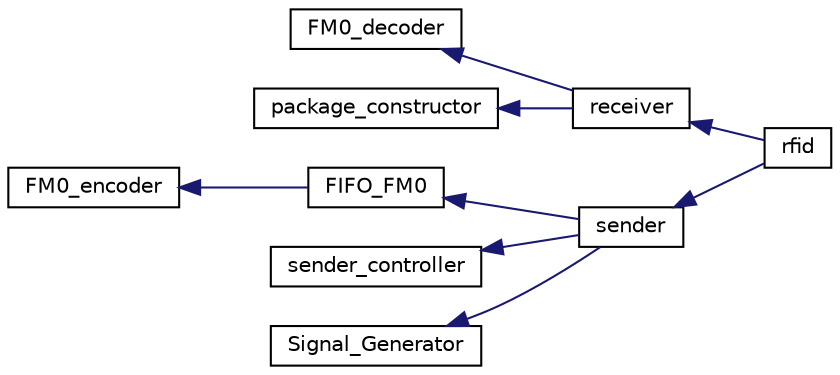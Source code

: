 digraph "Graphical Class Hierarchy"
{
 // LATEX_PDF_SIZE
  edge [fontname="Helvetica",fontsize="10",labelfontname="Helvetica",labelfontsize="10"];
  node [fontname="Helvetica",fontsize="10",shape=record];
  rankdir="LR";
  Node10 [label="FM0_decoder",height=0.2,width=0.4,color="black", fillcolor="white", style="filled",URL="$class_f_m0__decoder.html",tooltip="This component decodes the packets received from the TAG that have been encoded with FM0 encoding."];
  Node10 -> Node6 [dir="back",color="midnightblue",fontsize="10",style="solid",fontname="Helvetica"];
  Node6 [label="receiver",height=0.2,width=0.4,color="black", fillcolor="white", style="filled",URL="$classreceiver.html",tooltip="This component receives the encoded data from the TAG (DUT), decoding and sending them back to the NI..."];
  Node6 -> Node2 [dir="back",color="midnightblue",fontsize="10",style="solid",fontname="Helvetica"];
  Node2 [label="rfid",height=0.2,width=0.4,color="black", fillcolor="white", style="filled",URL="$classrfid.html",tooltip="Project top level, instantiates the sender, receiver and Avalon Interface."];
  Node8 [label="FM0_encoder",height=0.2,width=0.4,color="black", fillcolor="white", style="filled",URL="$class_f_m0__encoder.html",tooltip="This component encodes the packets received from the NIOS II using FM0 encoding."];
  Node8 -> Node9 [dir="back",color="midnightblue",fontsize="10",style="solid",fontname="Helvetica"];
  Node9 [label="FIFO_FM0",height=0.2,width=0.4,color="black", fillcolor="white", style="filled",URL="$class_f_i_f_o___f_m0.html",tooltip="Component that integrates the FIFO with the FM0 encoder."];
  Node9 -> Node1 [dir="back",color="midnightblue",fontsize="10",style="solid",fontname="Helvetica"];
  Node1 [label="sender",height=0.2,width=0.4,color="black", fillcolor="white", style="filled",URL="$classsender.html",tooltip="Component responsible for encoding packets and sending them to the TAG."];
  Node1 -> Node2 [dir="back",color="midnightblue",fontsize="10",style="solid",fontname="Helvetica"];
  Node5 [label="package_constructor",height=0.2,width=0.4,color="black", fillcolor="white", style="filled",URL="$classpackage__constructor.html",tooltip="This component stores the bits received from the decoder and groups them into 26 data bits + 6 mask b..."];
  Node5 -> Node6 [dir="back",color="midnightblue",fontsize="10",style="solid",fontname="Helvetica"];
  Node4 [label="sender_controller",height=0.2,width=0.4,color="black", fillcolor="white", style="filled",URL="$classsender__controller.html",tooltip="This component controls the state machine in the sender."];
  Node4 -> Node1 [dir="back",color="midnightblue",fontsize="10",style="solid",fontname="Helvetica"];
  Node0 [label="Signal_Generator",height=0.2,width=0.4,color="black", fillcolor="white", style="filled",URL="$class_signal___generator.html",tooltip="This component generates the preamble or framesync flag when requested."];
  Node0 -> Node1 [dir="back",color="midnightblue",fontsize="10",style="solid",fontname="Helvetica"];
}
